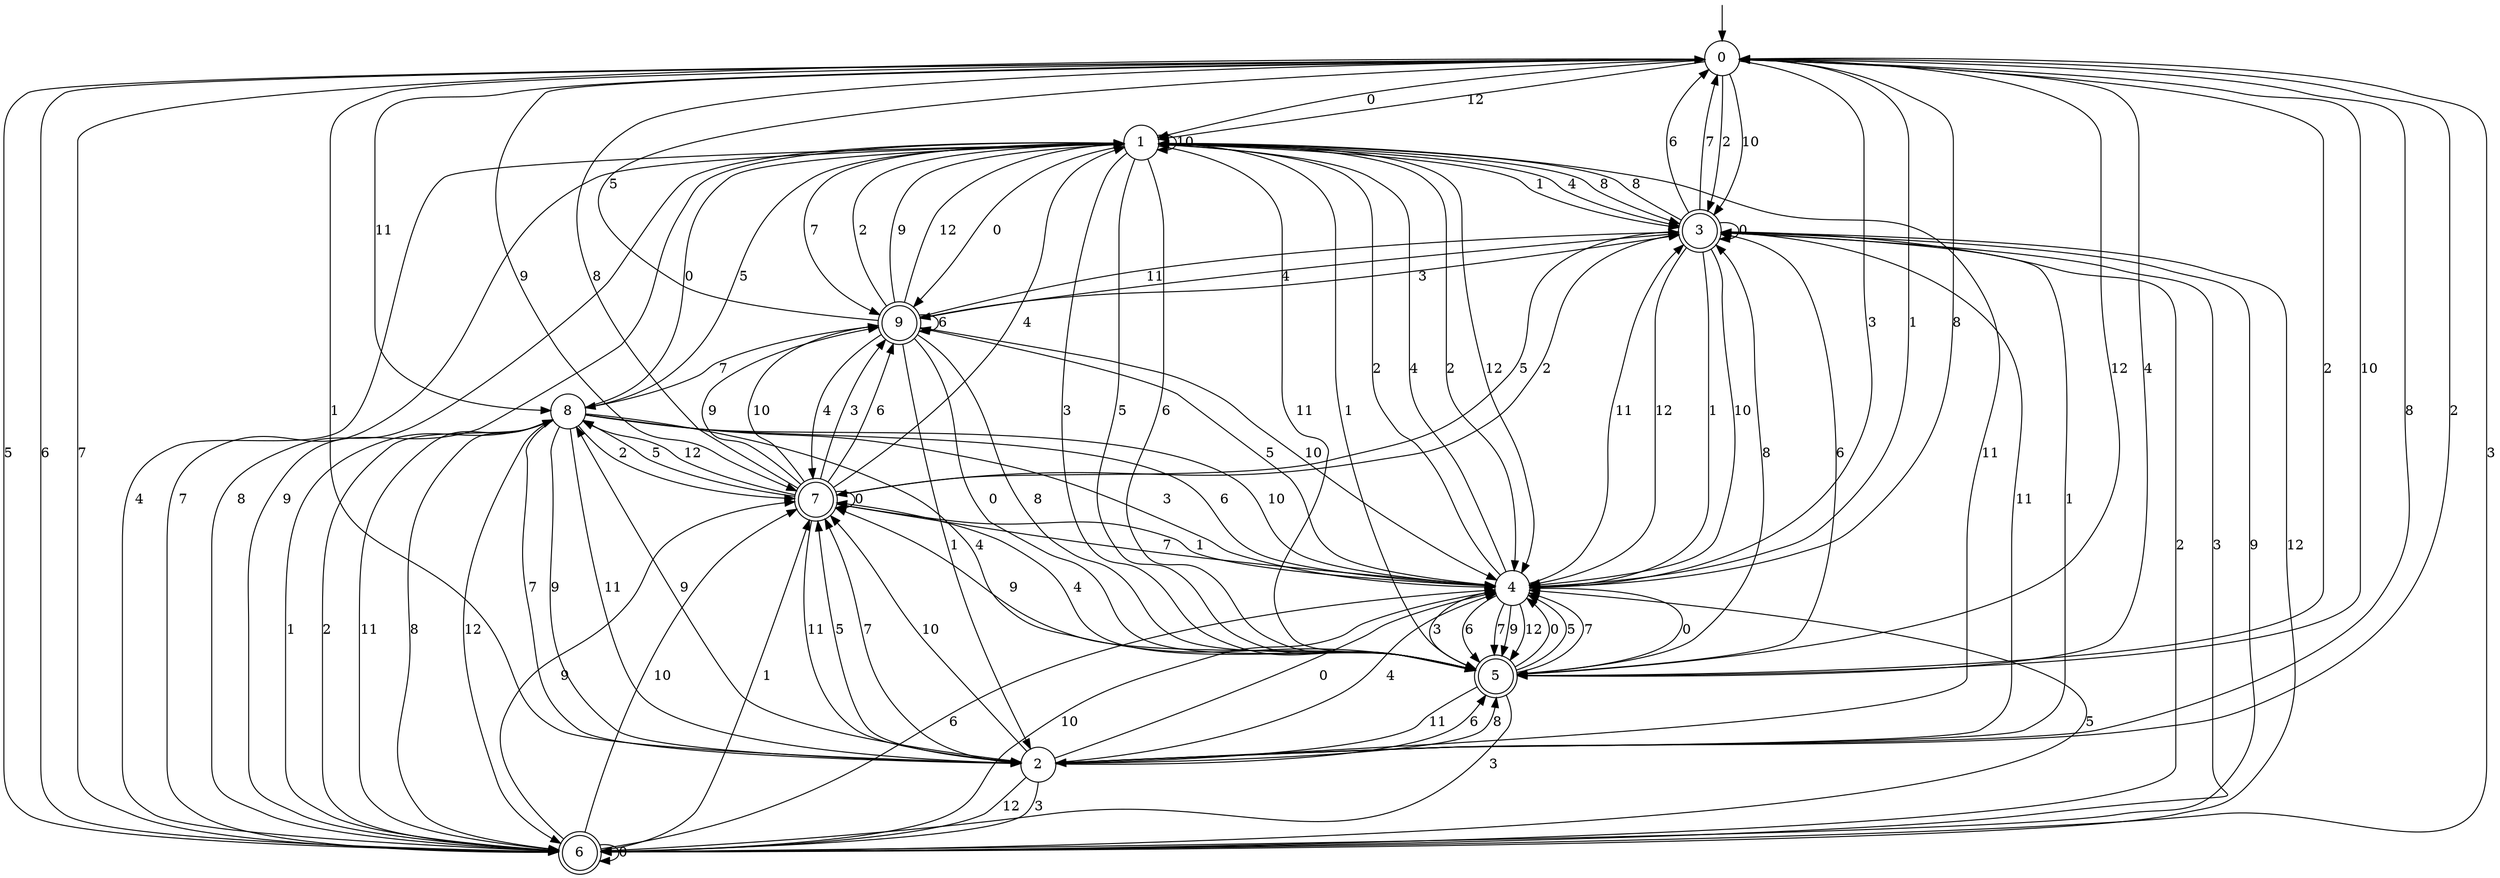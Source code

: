digraph g {

	s0 [shape="circle" label="0"];
	s1 [shape="circle" label="1"];
	s2 [shape="circle" label="2"];
	s3 [shape="doublecircle" label="3"];
	s4 [shape="circle" label="4"];
	s5 [shape="doublecircle" label="5"];
	s6 [shape="doublecircle" label="6"];
	s7 [shape="doublecircle" label="7"];
	s8 [shape="circle" label="8"];
	s9 [shape="doublecircle" label="9"];
	s0 -> s1 [label="0"];
	s0 -> s2 [label="1"];
	s0 -> s3 [label="2"];
	s0 -> s4 [label="3"];
	s0 -> s5 [label="4"];
	s0 -> s6 [label="5"];
	s0 -> s6 [label="6"];
	s0 -> s6 [label="7"];
	s0 -> s2 [label="8"];
	s0 -> s7 [label="9"];
	s0 -> s3 [label="10"];
	s0 -> s8 [label="11"];
	s0 -> s1 [label="12"];
	s1 -> s9 [label="0"];
	s1 -> s3 [label="1"];
	s1 -> s4 [label="2"];
	s1 -> s5 [label="3"];
	s1 -> s3 [label="4"];
	s1 -> s5 [label="5"];
	s1 -> s5 [label="6"];
	s1 -> s9 [label="7"];
	s1 -> s3 [label="8"];
	s1 -> s6 [label="9"];
	s1 -> s1 [label="10"];
	s1 -> s5 [label="11"];
	s1 -> s4 [label="12"];
	s2 -> s4 [label="0"];
	s2 -> s3 [label="1"];
	s2 -> s0 [label="2"];
	s2 -> s6 [label="3"];
	s2 -> s4 [label="4"];
	s2 -> s7 [label="5"];
	s2 -> s5 [label="6"];
	s2 -> s7 [label="7"];
	s2 -> s5 [label="8"];
	s2 -> s8 [label="9"];
	s2 -> s7 [label="10"];
	s2 -> s1 [label="11"];
	s2 -> s6 [label="12"];
	s3 -> s3 [label="0"];
	s3 -> s4 [label="1"];
	s3 -> s6 [label="2"];
	s3 -> s6 [label="3"];
	s3 -> s9 [label="4"];
	s3 -> s7 [label="5"];
	s3 -> s0 [label="6"];
	s3 -> s0 [label="7"];
	s3 -> s1 [label="8"];
	s3 -> s6 [label="9"];
	s3 -> s4 [label="10"];
	s3 -> s2 [label="11"];
	s3 -> s4 [label="12"];
	s4 -> s5 [label="0"];
	s4 -> s0 [label="1"];
	s4 -> s1 [label="2"];
	s4 -> s5 [label="3"];
	s4 -> s1 [label="4"];
	s4 -> s9 [label="5"];
	s4 -> s5 [label="6"];
	s4 -> s5 [label="7"];
	s4 -> s0 [label="8"];
	s4 -> s5 [label="9"];
	s4 -> s6 [label="10"];
	s4 -> s3 [label="11"];
	s4 -> s5 [label="12"];
	s5 -> s4 [label="0"];
	s5 -> s1 [label="1"];
	s5 -> s0 [label="2"];
	s5 -> s6 [label="3"];
	s5 -> s7 [label="4"];
	s5 -> s4 [label="5"];
	s5 -> s3 [label="6"];
	s5 -> s4 [label="7"];
	s5 -> s3 [label="8"];
	s5 -> s7 [label="9"];
	s5 -> s0 [label="10"];
	s5 -> s2 [label="11"];
	s5 -> s0 [label="12"];
	s6 -> s6 [label="0"];
	s6 -> s7 [label="1"];
	s6 -> s8 [label="2"];
	s6 -> s0 [label="3"];
	s6 -> s1 [label="4"];
	s6 -> s4 [label="5"];
	s6 -> s4 [label="6"];
	s6 -> s1 [label="7"];
	s6 -> s1 [label="8"];
	s6 -> s7 [label="9"];
	s6 -> s7 [label="10"];
	s6 -> s8 [label="11"];
	s6 -> s3 [label="12"];
	s7 -> s7 [label="0"];
	s7 -> s4 [label="1"];
	s7 -> s3 [label="2"];
	s7 -> s9 [label="3"];
	s7 -> s1 [label="4"];
	s7 -> s8 [label="5"];
	s7 -> s9 [label="6"];
	s7 -> s4 [label="7"];
	s7 -> s0 [label="8"];
	s7 -> s9 [label="9"];
	s7 -> s9 [label="10"];
	s7 -> s2 [label="11"];
	s7 -> s8 [label="12"];
	s8 -> s1 [label="0"];
	s8 -> s6 [label="1"];
	s8 -> s7 [label="2"];
	s8 -> s4 [label="3"];
	s8 -> s5 [label="4"];
	s8 -> s1 [label="5"];
	s8 -> s4 [label="6"];
	s8 -> s2 [label="7"];
	s8 -> s6 [label="8"];
	s8 -> s2 [label="9"];
	s8 -> s4 [label="10"];
	s8 -> s2 [label="11"];
	s8 -> s6 [label="12"];
	s9 -> s5 [label="0"];
	s9 -> s2 [label="1"];
	s9 -> s1 [label="2"];
	s9 -> s3 [label="3"];
	s9 -> s7 [label="4"];
	s9 -> s0 [label="5"];
	s9 -> s9 [label="6"];
	s9 -> s8 [label="7"];
	s9 -> s5 [label="8"];
	s9 -> s1 [label="9"];
	s9 -> s4 [label="10"];
	s9 -> s3 [label="11"];
	s9 -> s1 [label="12"];

__start0 [label="" shape="none" width="0" height="0"];
__start0 -> s0;

}
